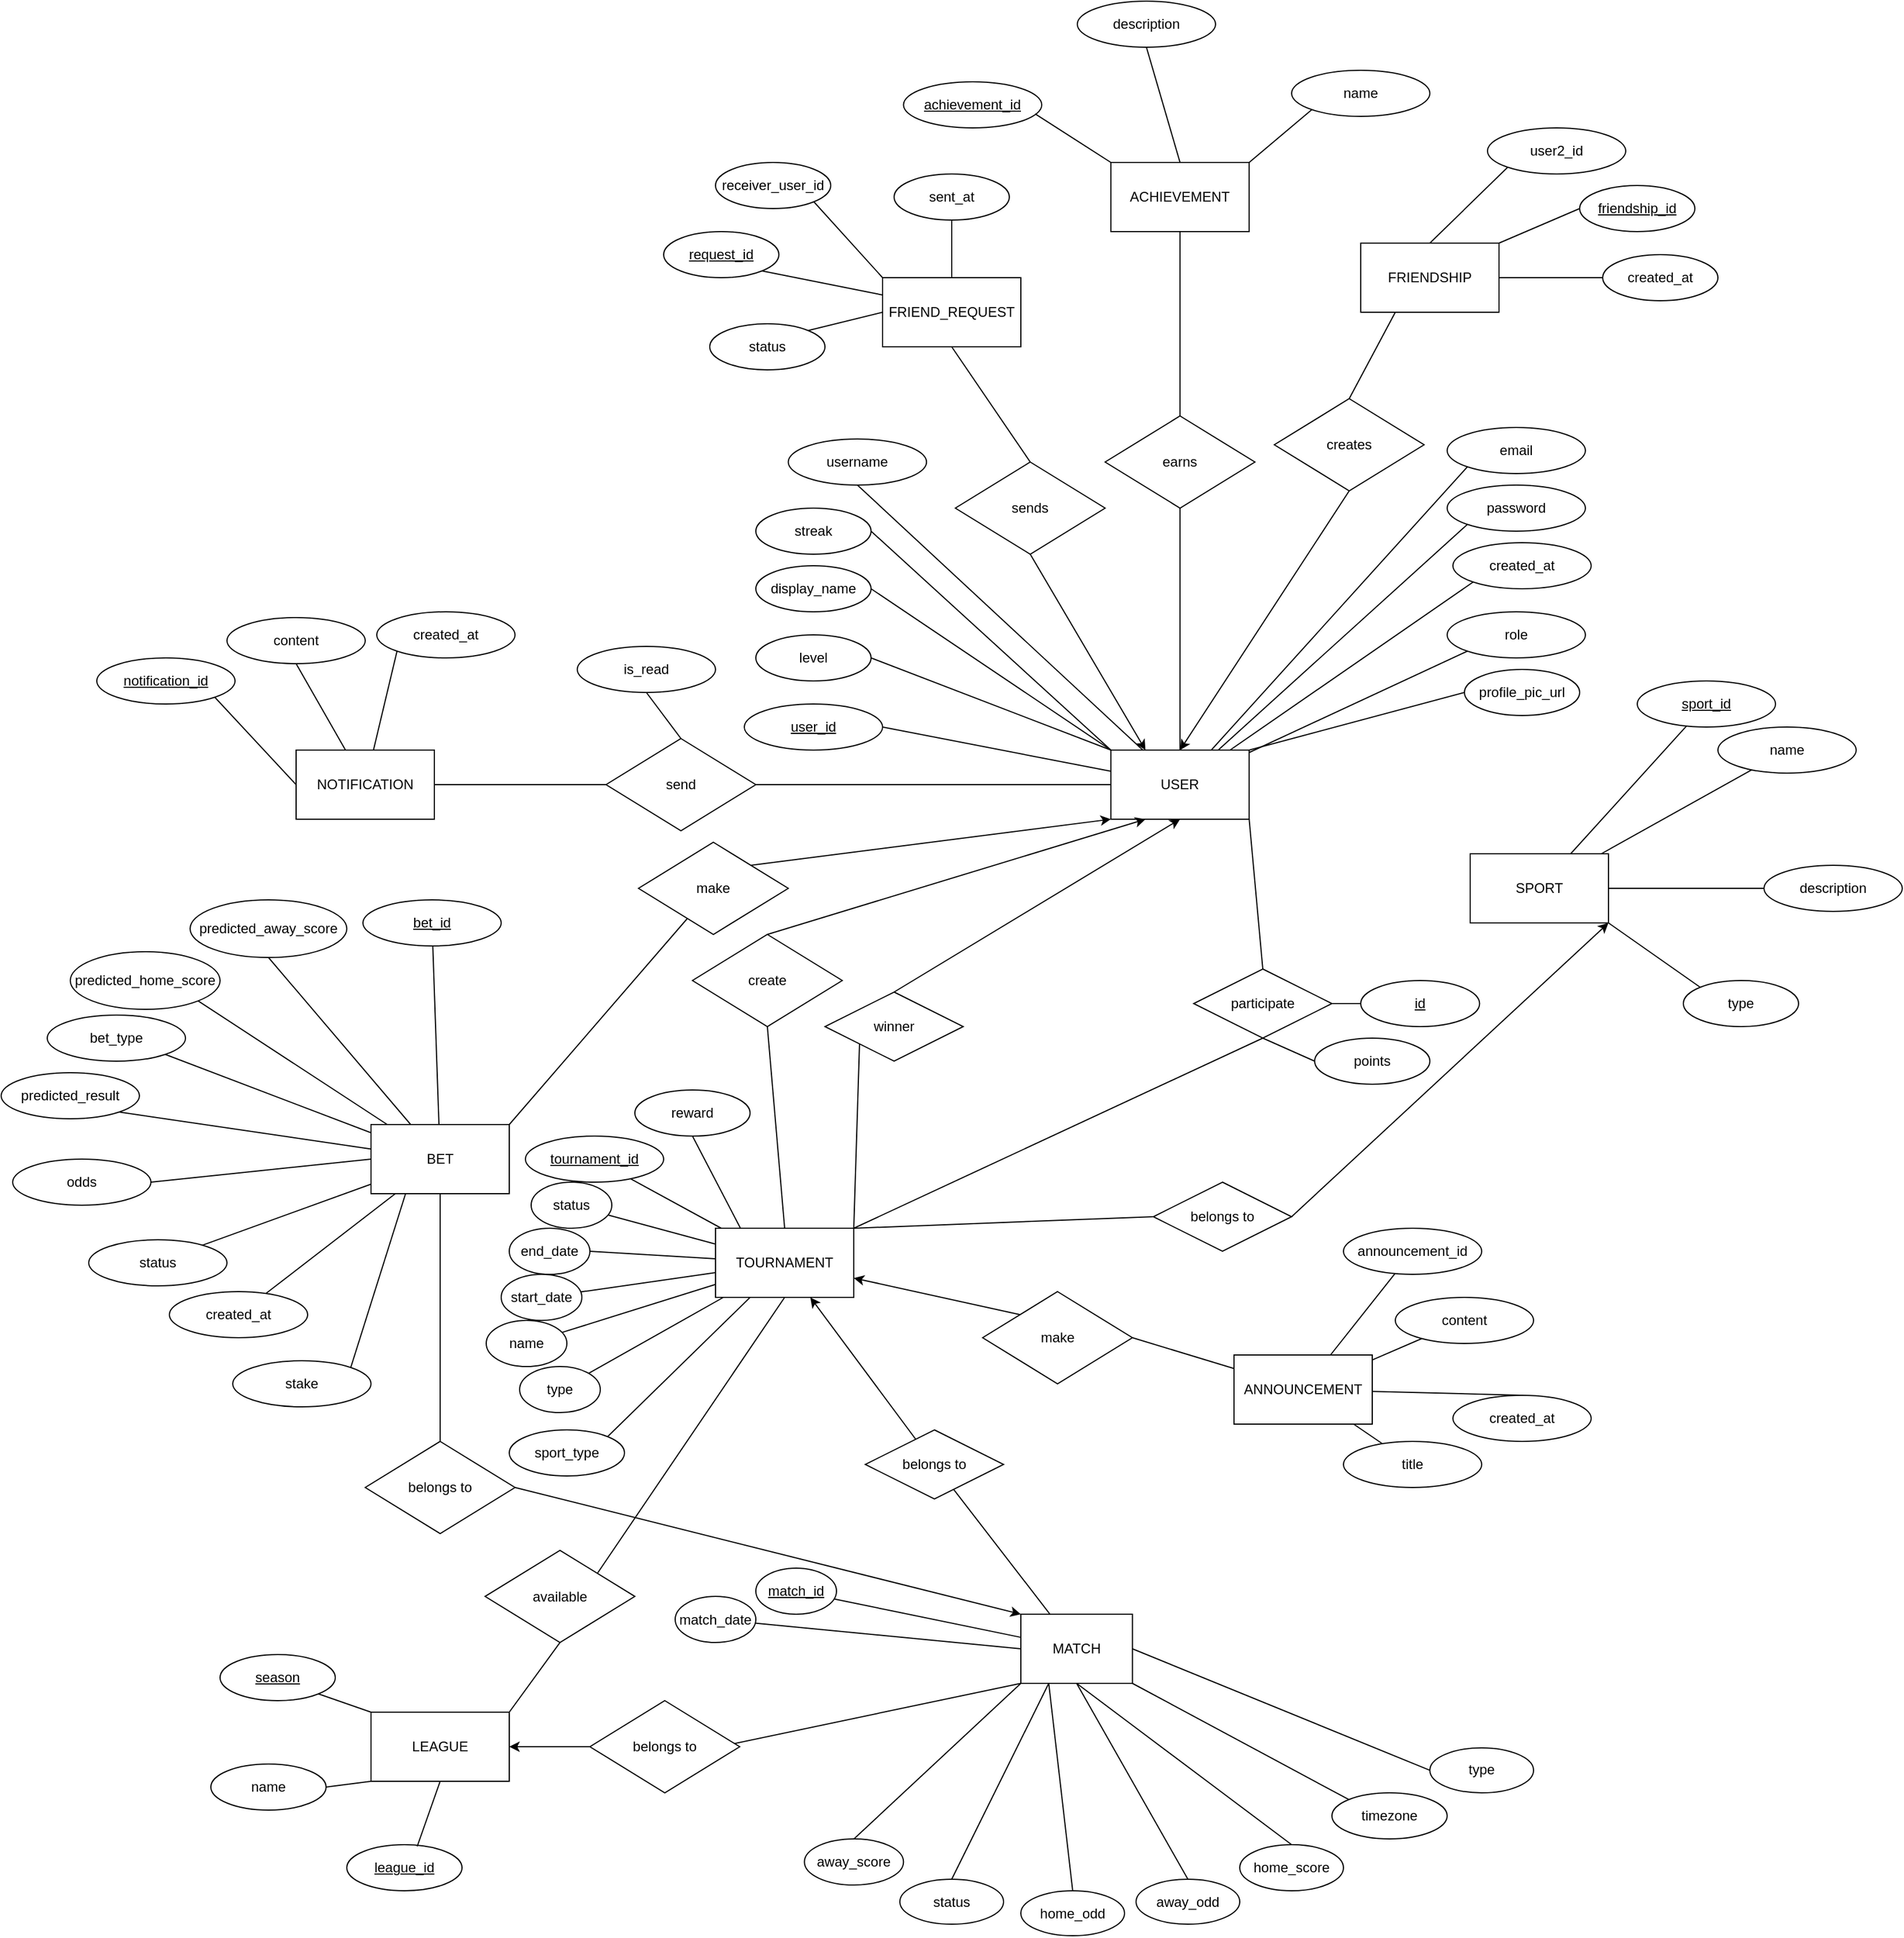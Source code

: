 <mxfile version="24.2.5" type="device">
  <diagram name="1 oldal" id="aFtuhsCkHAgx-Pe7Lw2L">
    <mxGraphModel dx="1922" dy="2454" grid="1" gridSize="10" guides="1" tooltips="1" connect="1" arrows="1" fold="1" page="1" pageScale="1" pageWidth="827" pageHeight="1169" math="0" shadow="0">
      <root>
        <mxCell id="0" />
        <mxCell id="1" parent="0" />
        <mxCell id="gQsBJj-ummSWBd1sQdd1-1" value="TOURNAMENT" style="rounded=0;whiteSpace=wrap;html=1;" parent="1" vertex="1">
          <mxGeometry x="100.0" y="135" width="120" height="60" as="geometry" />
        </mxCell>
        <mxCell id="gQsBJj-ummSWBd1sQdd1-2" value="MATCH" style="rounded=0;whiteSpace=wrap;html=1;" parent="1" vertex="1">
          <mxGeometry x="365.0" y="470" width="96.84" height="60" as="geometry" />
        </mxCell>
        <mxCell id="gQsBJj-ummSWBd1sQdd1-5" value="&lt;u&gt;tournament_id&lt;/u&gt;" style="ellipse;whiteSpace=wrap;html=1;" parent="1" vertex="1">
          <mxGeometry x="-65" y="55" width="120" height="40" as="geometry" />
        </mxCell>
        <mxCell id="gQsBJj-ummSWBd1sQdd1-7" value="&lt;u&gt;match_id&lt;/u&gt;" style="ellipse;whiteSpace=wrap;html=1;" parent="1" vertex="1">
          <mxGeometry x="135" y="430" width="70" height="40" as="geometry" />
        </mxCell>
        <mxCell id="gQsBJj-ummSWBd1sQdd1-11" value="match_date" style="ellipse;whiteSpace=wrap;html=1;" parent="1" vertex="1">
          <mxGeometry x="65" y="454.53" width="70" height="40" as="geometry" />
        </mxCell>
        <mxCell id="gQsBJj-ummSWBd1sQdd1-25" value="start_date" style="ellipse;whiteSpace=wrap;html=1;" parent="1" vertex="1">
          <mxGeometry x="-86" y="175" width="70" height="40" as="geometry" />
        </mxCell>
        <mxCell id="gQsBJj-ummSWBd1sQdd1-26" value="name" style="ellipse;whiteSpace=wrap;html=1;" parent="1" vertex="1">
          <mxGeometry x="-99" y="215" width="70" height="40" as="geometry" />
        </mxCell>
        <mxCell id="gQsBJj-ummSWBd1sQdd1-28" value="status" style="ellipse;whiteSpace=wrap;html=1;" parent="1" vertex="1">
          <mxGeometry x="-60" y="95" width="70" height="40" as="geometry" />
        </mxCell>
        <mxCell id="gQsBJj-ummSWBd1sQdd1-32" value="" style="endArrow=none;html=1;rounded=0;startFill=0;" parent="1" source="gQsBJj-ummSWBd1sQdd1-7" target="gQsBJj-ummSWBd1sQdd1-2" edge="1">
          <mxGeometry width="50" height="50" relative="1" as="geometry">
            <mxPoint x="67.999" y="418.523" as="sourcePoint" />
            <mxPoint x="113.16" y="365" as="targetPoint" />
          </mxGeometry>
        </mxCell>
        <mxCell id="gQsBJj-ummSWBd1sQdd1-36" value="" style="endArrow=none;html=1;rounded=0;startFill=0;entryX=0;entryY=0.5;entryDx=0;entryDy=0;" parent="1" source="gQsBJj-ummSWBd1sQdd1-11" target="gQsBJj-ummSWBd1sQdd1-2" edge="1">
          <mxGeometry width="50" height="50" relative="1" as="geometry">
            <mxPoint x="92.58" y="499.06" as="sourcePoint" />
            <mxPoint x="18.087" y="424.06" as="targetPoint" />
          </mxGeometry>
        </mxCell>
        <mxCell id="gQsBJj-ummSWBd1sQdd1-51" value="" style="endArrow=none;html=1;rounded=0;startFill=0;" parent="1" source="gQsBJj-ummSWBd1sQdd1-28" target="gQsBJj-ummSWBd1sQdd1-1" edge="1">
          <mxGeometry width="50" height="50" relative="1" as="geometry">
            <mxPoint x="628" y="137" as="sourcePoint" />
            <mxPoint x="663" y="170" as="targetPoint" />
          </mxGeometry>
        </mxCell>
        <mxCell id="gQsBJj-ummSWBd1sQdd1-52" value="" style="endArrow=none;html=1;rounded=0;startFill=0;" parent="1" source="gQsBJj-ummSWBd1sQdd1-25" target="gQsBJj-ummSWBd1sQdd1-1" edge="1">
          <mxGeometry width="50" height="50" relative="1" as="geometry">
            <mxPoint x="426" y="165" as="sourcePoint" />
            <mxPoint x="384" y="190" as="targetPoint" />
          </mxGeometry>
        </mxCell>
        <mxCell id="gQsBJj-ummSWBd1sQdd1-53" value="" style="endArrow=none;html=1;rounded=0;startFill=0;" parent="1" source="gQsBJj-ummSWBd1sQdd1-26" target="gQsBJj-ummSWBd1sQdd1-1" edge="1">
          <mxGeometry width="50" height="50" relative="1" as="geometry">
            <mxPoint x="355" y="140" as="sourcePoint" />
            <mxPoint x="343" y="190" as="targetPoint" />
          </mxGeometry>
        </mxCell>
        <mxCell id="gQsBJj-ummSWBd1sQdd1-54" value="" style="endArrow=none;html=1;rounded=0;startFill=0;" parent="1" source="gQsBJj-ummSWBd1sQdd1-5" target="gQsBJj-ummSWBd1sQdd1-1" edge="1">
          <mxGeometry width="50" height="50" relative="1" as="geometry">
            <mxPoint x="282" y="139" as="sourcePoint" />
            <mxPoint x="316" y="190" as="targetPoint" />
          </mxGeometry>
        </mxCell>
        <mxCell id="gQsBJj-ummSWBd1sQdd1-55" value="" style="endArrow=classic;html=1;rounded=0;startArrow=none;startFill=0;endFill=1;" parent="1" source="C8SMoctIbx94XeRD81XV-33" target="gQsBJj-ummSWBd1sQdd1-1" edge="1">
          <mxGeometry width="50" height="50" relative="1" as="geometry">
            <mxPoint x="445" y="290" as="sourcePoint" />
            <mxPoint x="495" y="240" as="targetPoint" />
          </mxGeometry>
        </mxCell>
        <mxCell id="gQsBJj-ummSWBd1sQdd1-61" value="type" style="ellipse;whiteSpace=wrap;html=1;" parent="1" vertex="1">
          <mxGeometry x="-70" y="255" width="70" height="40" as="geometry" />
        </mxCell>
        <mxCell id="gQsBJj-ummSWBd1sQdd1-62" value="" style="endArrow=none;html=1;rounded=0;startFill=0;" parent="1" source="gQsBJj-ummSWBd1sQdd1-61" target="gQsBJj-ummSWBd1sQdd1-1" edge="1">
          <mxGeometry width="50" height="50" relative="1" as="geometry">
            <mxPoint x="284" y="138" as="sourcePoint" />
            <mxPoint x="315" y="180" as="targetPoint" />
          </mxGeometry>
        </mxCell>
        <mxCell id="gQsBJj-ummSWBd1sQdd1-64" value="ANNOUNCEMENT" style="rounded=0;whiteSpace=wrap;html=1;" parent="1" vertex="1">
          <mxGeometry x="550" y="245" width="120" height="60" as="geometry" />
        </mxCell>
        <mxCell id="gQsBJj-ummSWBd1sQdd1-144" style="edgeStyle=orthogonalEdgeStyle;rounded=0;orthogonalLoop=1;jettySize=auto;html=1;exitX=0.5;exitY=1;exitDx=0;exitDy=0;endArrow=none;startFill=0;" parent="1" source="gQsBJj-ummSWBd1sQdd1-65" target="gQsBJj-ummSWBd1sQdd1-142" edge="1">
          <mxGeometry relative="1" as="geometry" />
        </mxCell>
        <mxCell id="gQsBJj-ummSWBd1sQdd1-147" style="rounded=0;orthogonalLoop=1;jettySize=auto;html=1;exitX=1;exitY=0;exitDx=0;exitDy=0;endArrow=none;startFill=0;" parent="1" source="gQsBJj-ummSWBd1sQdd1-65" target="gQsBJj-ummSWBd1sQdd1-143" edge="1">
          <mxGeometry relative="1" as="geometry" />
        </mxCell>
        <mxCell id="gQsBJj-ummSWBd1sQdd1-65" value="BET" style="rounded=0;whiteSpace=wrap;html=1;" parent="1" vertex="1">
          <mxGeometry x="-199" y="45" width="120" height="60" as="geometry" />
        </mxCell>
        <mxCell id="gQsBJj-ummSWBd1sQdd1-66" value="USER" style="rounded=0;whiteSpace=wrap;html=1;" parent="1" vertex="1">
          <mxGeometry x="443.16" y="-280" width="120" height="60" as="geometry" />
        </mxCell>
        <mxCell id="gQsBJj-ummSWBd1sQdd1-104" style="rounded=0;orthogonalLoop=1;jettySize=auto;html=1;exitX=1;exitY=0.5;exitDx=0;exitDy=0;endArrow=none;startFill=0;" parent="1" source="gQsBJj-ummSWBd1sQdd1-67" target="gQsBJj-ummSWBd1sQdd1-66" edge="1">
          <mxGeometry relative="1" as="geometry" />
        </mxCell>
        <mxCell id="gQsBJj-ummSWBd1sQdd1-67" value="&lt;u&gt;user_id&lt;/u&gt;" style="ellipse;whiteSpace=wrap;html=1;" parent="1" vertex="1">
          <mxGeometry x="125" y="-320" width="120" height="40" as="geometry" />
        </mxCell>
        <mxCell id="gQsBJj-ummSWBd1sQdd1-105" style="rounded=0;orthogonalLoop=1;jettySize=auto;html=1;exitX=0.5;exitY=1;exitDx=0;exitDy=0;endArrow=none;startFill=0;" parent="1" source="gQsBJj-ummSWBd1sQdd1-68" target="gQsBJj-ummSWBd1sQdd1-66" edge="1">
          <mxGeometry relative="1" as="geometry" />
        </mxCell>
        <mxCell id="gQsBJj-ummSWBd1sQdd1-68" value="username" style="ellipse;whiteSpace=wrap;html=1;" parent="1" vertex="1">
          <mxGeometry x="163.16" y="-550" width="120" height="40" as="geometry" />
        </mxCell>
        <mxCell id="gQsBJj-ummSWBd1sQdd1-108" style="rounded=0;orthogonalLoop=1;jettySize=auto;html=1;exitX=0;exitY=1;exitDx=0;exitDy=0;endArrow=none;startFill=0;" parent="1" source="gQsBJj-ummSWBd1sQdd1-72" target="gQsBJj-ummSWBd1sQdd1-66" edge="1">
          <mxGeometry relative="1" as="geometry" />
        </mxCell>
        <mxCell id="gQsBJj-ummSWBd1sQdd1-72" value="email" style="ellipse;whiteSpace=wrap;html=1;" parent="1" vertex="1">
          <mxGeometry x="735" y="-560" width="120" height="40" as="geometry" />
        </mxCell>
        <mxCell id="gQsBJj-ummSWBd1sQdd1-112" style="rounded=0;orthogonalLoop=1;jettySize=auto;html=1;exitX=0;exitY=1;exitDx=0;exitDy=0;endArrow=none;startFill=0;" parent="1" source="gQsBJj-ummSWBd1sQdd1-75" target="gQsBJj-ummSWBd1sQdd1-66" edge="1">
          <mxGeometry relative="1" as="geometry" />
        </mxCell>
        <mxCell id="gQsBJj-ummSWBd1sQdd1-75" value="role" style="ellipse;whiteSpace=wrap;html=1;" parent="1" vertex="1">
          <mxGeometry x="735" y="-400" width="120" height="40" as="geometry" />
        </mxCell>
        <mxCell id="gQsBJj-ummSWBd1sQdd1-111" style="rounded=0;orthogonalLoop=1;jettySize=auto;html=1;exitX=0;exitY=1;exitDx=0;exitDy=0;endArrow=none;startFill=0;" parent="1" source="gQsBJj-ummSWBd1sQdd1-76" target="gQsBJj-ummSWBd1sQdd1-66" edge="1">
          <mxGeometry relative="1" as="geometry" />
        </mxCell>
        <mxCell id="gQsBJj-ummSWBd1sQdd1-76" value="created_at" style="ellipse;whiteSpace=wrap;html=1;" parent="1" vertex="1">
          <mxGeometry x="740" y="-460" width="120" height="40" as="geometry" />
        </mxCell>
        <mxCell id="gQsBJj-ummSWBd1sQdd1-109" style="rounded=0;orthogonalLoop=1;jettySize=auto;html=1;exitX=0;exitY=1;exitDx=0;exitDy=0;endArrow=none;startFill=0;" parent="1" source="gQsBJj-ummSWBd1sQdd1-77" target="gQsBJj-ummSWBd1sQdd1-66" edge="1">
          <mxGeometry relative="1" as="geometry" />
        </mxCell>
        <mxCell id="gQsBJj-ummSWBd1sQdd1-77" value="password" style="ellipse;whiteSpace=wrap;html=1;" parent="1" vertex="1">
          <mxGeometry x="735" y="-510" width="120" height="40" as="geometry" />
        </mxCell>
        <mxCell id="gQsBJj-ummSWBd1sQdd1-121" style="rounded=0;orthogonalLoop=1;jettySize=auto;html=1;endArrow=none;startFill=0;" parent="1" source="gQsBJj-ummSWBd1sQdd1-78" target="gQsBJj-ummSWBd1sQdd1-65" edge="1">
          <mxGeometry relative="1" as="geometry" />
        </mxCell>
        <mxCell id="gQsBJj-ummSWBd1sQdd1-78" value="&lt;u&gt;bet_id&lt;/u&gt;" style="ellipse;whiteSpace=wrap;html=1;" parent="1" vertex="1">
          <mxGeometry x="-206" y="-150" width="120" height="40" as="geometry" />
        </mxCell>
        <mxCell id="gQsBJj-ummSWBd1sQdd1-125" style="rounded=0;orthogonalLoop=1;jettySize=auto;html=1;exitX=1;exitY=1;exitDx=0;exitDy=0;endArrow=none;startFill=0;" parent="1" source="gQsBJj-ummSWBd1sQdd1-81" target="gQsBJj-ummSWBd1sQdd1-65" edge="1">
          <mxGeometry relative="1" as="geometry" />
        </mxCell>
        <mxCell id="gQsBJj-ummSWBd1sQdd1-81" value="predicted_result" style="ellipse;whiteSpace=wrap;html=1;" parent="1" vertex="1">
          <mxGeometry x="-520" width="120" height="40" as="geometry" />
        </mxCell>
        <mxCell id="gQsBJj-ummSWBd1sQdd1-122" style="rounded=0;orthogonalLoop=1;jettySize=auto;html=1;exitX=1;exitY=1;exitDx=0;exitDy=0;endArrow=none;startFill=0;" parent="1" source="gQsBJj-ummSWBd1sQdd1-82" target="gQsBJj-ummSWBd1sQdd1-65" edge="1">
          <mxGeometry relative="1" as="geometry" />
        </mxCell>
        <mxCell id="gQsBJj-ummSWBd1sQdd1-82" value="bet_type" style="ellipse;whiteSpace=wrap;html=1;" parent="1" vertex="1">
          <mxGeometry x="-480" y="-50" width="120" height="40" as="geometry" />
        </mxCell>
        <mxCell id="gQsBJj-ummSWBd1sQdd1-123" style="rounded=0;orthogonalLoop=1;jettySize=auto;html=1;exitX=1;exitY=1;exitDx=0;exitDy=0;endArrow=none;startFill=0;" parent="1" source="gQsBJj-ummSWBd1sQdd1-83" target="gQsBJj-ummSWBd1sQdd1-65" edge="1">
          <mxGeometry relative="1" as="geometry" />
        </mxCell>
        <mxCell id="gQsBJj-ummSWBd1sQdd1-83" value="predicted_home_score" style="ellipse;whiteSpace=wrap;html=1;" parent="1" vertex="1">
          <mxGeometry x="-460" y="-105" width="130" height="50" as="geometry" />
        </mxCell>
        <mxCell id="gQsBJj-ummSWBd1sQdd1-124" style="rounded=0;orthogonalLoop=1;jettySize=auto;html=1;exitX=0.5;exitY=1;exitDx=0;exitDy=0;endArrow=none;startFill=0;" parent="1" source="gQsBJj-ummSWBd1sQdd1-84" target="gQsBJj-ummSWBd1sQdd1-65" edge="1">
          <mxGeometry relative="1" as="geometry" />
        </mxCell>
        <mxCell id="gQsBJj-ummSWBd1sQdd1-84" value="predicted_away_score" style="ellipse;whiteSpace=wrap;html=1;" parent="1" vertex="1">
          <mxGeometry x="-356" y="-150" width="136" height="50" as="geometry" />
        </mxCell>
        <mxCell id="gQsBJj-ummSWBd1sQdd1-126" style="rounded=0;orthogonalLoop=1;jettySize=auto;html=1;exitX=0;exitY=1;exitDx=0;exitDy=0;endArrow=none;startFill=0;" parent="1" source="gQsBJj-ummSWBd1sQdd1-85" target="gQsBJj-ummSWBd1sQdd1-65" edge="1">
          <mxGeometry relative="1" as="geometry" />
        </mxCell>
        <mxCell id="gQsBJj-ummSWBd1sQdd1-85" value="status" style="ellipse;whiteSpace=wrap;html=1;" parent="1" vertex="1">
          <mxGeometry x="-444" y="145" width="120" height="40" as="geometry" />
        </mxCell>
        <mxCell id="gQsBJj-ummSWBd1sQdd1-128" style="rounded=0;orthogonalLoop=1;jettySize=auto;html=1;endArrow=none;startFill=0;" parent="1" source="gQsBJj-ummSWBd1sQdd1-87" target="gQsBJj-ummSWBd1sQdd1-65" edge="1">
          <mxGeometry relative="1" as="geometry" />
        </mxCell>
        <mxCell id="gQsBJj-ummSWBd1sQdd1-87" value="created_at" style="ellipse;whiteSpace=wrap;html=1;" parent="1" vertex="1">
          <mxGeometry x="-374" y="190" width="120" height="40" as="geometry" />
        </mxCell>
        <mxCell id="gQsBJj-ummSWBd1sQdd1-114" style="rounded=0;orthogonalLoop=1;jettySize=auto;html=1;endArrow=none;startFill=0;" parent="1" source="gQsBJj-ummSWBd1sQdd1-88" target="gQsBJj-ummSWBd1sQdd1-64" edge="1">
          <mxGeometry relative="1" as="geometry" />
        </mxCell>
        <mxCell id="gQsBJj-ummSWBd1sQdd1-88" value="announcement_id" style="ellipse;whiteSpace=wrap;html=1;" parent="1" vertex="1">
          <mxGeometry x="645" y="135" width="120" height="40" as="geometry" />
        </mxCell>
        <mxCell id="gQsBJj-ummSWBd1sQdd1-117" style="rounded=0;orthogonalLoop=1;jettySize=auto;html=1;endArrow=none;startFill=0;" parent="1" source="gQsBJj-ummSWBd1sQdd1-89" target="gQsBJj-ummSWBd1sQdd1-64" edge="1">
          <mxGeometry relative="1" as="geometry" />
        </mxCell>
        <mxCell id="gQsBJj-ummSWBd1sQdd1-89" value="title" style="ellipse;whiteSpace=wrap;html=1;" parent="1" vertex="1">
          <mxGeometry x="645" y="320" width="120" height="40" as="geometry" />
        </mxCell>
        <mxCell id="gQsBJj-ummSWBd1sQdd1-116" style="rounded=0;orthogonalLoop=1;jettySize=auto;html=1;endArrow=none;startFill=0;" parent="1" source="gQsBJj-ummSWBd1sQdd1-90" target="gQsBJj-ummSWBd1sQdd1-64" edge="1">
          <mxGeometry relative="1" as="geometry" />
        </mxCell>
        <mxCell id="gQsBJj-ummSWBd1sQdd1-90" value="content" style="ellipse;whiteSpace=wrap;html=1;" parent="1" vertex="1">
          <mxGeometry x="690" y="195" width="120" height="40" as="geometry" />
        </mxCell>
        <mxCell id="gQsBJj-ummSWBd1sQdd1-115" style="rounded=0;orthogonalLoop=1;jettySize=auto;html=1;exitX=0.5;exitY=0;exitDx=0;exitDy=0;endArrow=none;startFill=0;" parent="1" source="gQsBJj-ummSWBd1sQdd1-91" target="gQsBJj-ummSWBd1sQdd1-64" edge="1">
          <mxGeometry relative="1" as="geometry" />
        </mxCell>
        <mxCell id="gQsBJj-ummSWBd1sQdd1-91" value="created_at" style="ellipse;whiteSpace=wrap;html=1;" parent="1" vertex="1">
          <mxGeometry x="740" y="280" width="120" height="40" as="geometry" />
        </mxCell>
        <mxCell id="gQsBJj-ummSWBd1sQdd1-93" value="SPORT" style="rounded=0;whiteSpace=wrap;html=1;" parent="1" vertex="1">
          <mxGeometry x="755" y="-190" width="120" height="60" as="geometry" />
        </mxCell>
        <mxCell id="gQsBJj-ummSWBd1sQdd1-118" style="rounded=0;orthogonalLoop=1;jettySize=auto;html=1;endArrow=none;startFill=0;" parent="1" source="gQsBJj-ummSWBd1sQdd1-94" target="gQsBJj-ummSWBd1sQdd1-93" edge="1">
          <mxGeometry relative="1" as="geometry" />
        </mxCell>
        <mxCell id="gQsBJj-ummSWBd1sQdd1-94" value="&lt;u&gt;sport_id&lt;/u&gt;" style="ellipse;whiteSpace=wrap;html=1;" parent="1" vertex="1">
          <mxGeometry x="900" y="-340" width="120" height="40" as="geometry" />
        </mxCell>
        <mxCell id="gQsBJj-ummSWBd1sQdd1-119" style="rounded=0;orthogonalLoop=1;jettySize=auto;html=1;endArrow=none;startFill=0;" parent="1" source="gQsBJj-ummSWBd1sQdd1-95" target="gQsBJj-ummSWBd1sQdd1-93" edge="1">
          <mxGeometry relative="1" as="geometry">
            <mxPoint x="1005" y="-100" as="sourcePoint" />
          </mxGeometry>
        </mxCell>
        <mxCell id="gQsBJj-ummSWBd1sQdd1-95" value="name" style="ellipse;whiteSpace=wrap;html=1;" parent="1" vertex="1">
          <mxGeometry x="970" y="-300" width="120" height="40" as="geometry" />
        </mxCell>
        <mxCell id="gQsBJj-ummSWBd1sQdd1-120" style="rounded=0;orthogonalLoop=1;jettySize=auto;html=1;endArrow=none;startFill=0;" parent="1" source="gQsBJj-ummSWBd1sQdd1-97" target="gQsBJj-ummSWBd1sQdd1-93" edge="1">
          <mxGeometry relative="1" as="geometry" />
        </mxCell>
        <mxCell id="gQsBJj-ummSWBd1sQdd1-97" value="description" style="ellipse;whiteSpace=wrap;html=1;" parent="1" vertex="1">
          <mxGeometry x="1010" y="-180" width="120" height="40" as="geometry" />
        </mxCell>
        <mxCell id="gQsBJj-ummSWBd1sQdd1-98" value="home_score" style="ellipse;whiteSpace=wrap;html=1;" parent="1" vertex="1">
          <mxGeometry x="555" y="670" width="90" height="40" as="geometry" />
        </mxCell>
        <mxCell id="gQsBJj-ummSWBd1sQdd1-102" style="rounded=0;orthogonalLoop=1;jettySize=auto;html=1;exitX=0.5;exitY=0;exitDx=0;exitDy=0;endArrow=none;startFill=0;entryX=0;entryY=1;entryDx=0;entryDy=0;" parent="1" source="gQsBJj-ummSWBd1sQdd1-99" target="gQsBJj-ummSWBd1sQdd1-2" edge="1">
          <mxGeometry relative="1" as="geometry">
            <mxPoint x="82.146" y="424.06" as="targetPoint" />
          </mxGeometry>
        </mxCell>
        <mxCell id="gQsBJj-ummSWBd1sQdd1-99" value="away_score" style="ellipse;whiteSpace=wrap;html=1;" parent="1" vertex="1">
          <mxGeometry x="177.16" y="665" width="86" height="40" as="geometry" />
        </mxCell>
        <mxCell id="gQsBJj-ummSWBd1sQdd1-101" style="rounded=0;orthogonalLoop=1;jettySize=auto;html=1;exitX=0.5;exitY=0;exitDx=0;exitDy=0;endArrow=none;startFill=0;entryX=0.25;entryY=1;entryDx=0;entryDy=0;" parent="1" source="gQsBJj-ummSWBd1sQdd1-6" target="gQsBJj-ummSWBd1sQdd1-2" edge="1">
          <mxGeometry relative="1" as="geometry">
            <mxPoint x="63.818" y="424.06" as="targetPoint" />
          </mxGeometry>
        </mxCell>
        <mxCell id="gQsBJj-ummSWBd1sQdd1-129" value="NOTIFICATION" style="rounded=0;whiteSpace=wrap;html=1;" parent="1" vertex="1">
          <mxGeometry x="-264" y="-280" width="120" height="60" as="geometry" />
        </mxCell>
        <mxCell id="gQsBJj-ummSWBd1sQdd1-135" style="rounded=0;orthogonalLoop=1;jettySize=auto;html=1;exitX=1;exitY=1;exitDx=0;exitDy=0;entryX=0;entryY=0.5;entryDx=0;entryDy=0;endArrow=none;startFill=0;" parent="1" source="gQsBJj-ummSWBd1sQdd1-130" target="gQsBJj-ummSWBd1sQdd1-129" edge="1">
          <mxGeometry relative="1" as="geometry" />
        </mxCell>
        <mxCell id="gQsBJj-ummSWBd1sQdd1-130" value="&lt;u&gt;notification_id&lt;/u&gt;" style="ellipse;whiteSpace=wrap;html=1;" parent="1" vertex="1">
          <mxGeometry x="-437" y="-360" width="120" height="40" as="geometry" />
        </mxCell>
        <mxCell id="gQsBJj-ummSWBd1sQdd1-139" style="rounded=0;orthogonalLoop=1;jettySize=auto;html=1;exitX=0.5;exitY=1;exitDx=0;exitDy=0;endArrow=none;startFill=0;" parent="1" source="gQsBJj-ummSWBd1sQdd1-131" target="gQsBJj-ummSWBd1sQdd1-129" edge="1">
          <mxGeometry relative="1" as="geometry" />
        </mxCell>
        <mxCell id="gQsBJj-ummSWBd1sQdd1-131" value="content" style="ellipse;whiteSpace=wrap;html=1;" parent="1" vertex="1">
          <mxGeometry x="-324" y="-395" width="120" height="40" as="geometry" />
        </mxCell>
        <mxCell id="gQsBJj-ummSWBd1sQdd1-137" style="rounded=0;orthogonalLoop=1;jettySize=auto;html=1;exitX=0.5;exitY=1;exitDx=0;exitDy=0;endArrow=none;startFill=0;entryX=0.5;entryY=0;entryDx=0;entryDy=0;" parent="1" source="gQsBJj-ummSWBd1sQdd1-132" target="gQsBJj-ummSWBd1sQdd1-149" edge="1">
          <mxGeometry relative="1" as="geometry">
            <mxPoint x="91.143" y="-385" as="targetPoint" />
          </mxGeometry>
        </mxCell>
        <mxCell id="gQsBJj-ummSWBd1sQdd1-132" value="is_read" style="ellipse;whiteSpace=wrap;html=1;" parent="1" vertex="1">
          <mxGeometry x="-20.0" y="-370" width="120" height="40" as="geometry" />
        </mxCell>
        <mxCell id="gQsBJj-ummSWBd1sQdd1-138" style="rounded=0;orthogonalLoop=1;jettySize=auto;html=1;exitX=0;exitY=1;exitDx=0;exitDy=0;endArrow=none;startFill=0;" parent="1" source="gQsBJj-ummSWBd1sQdd1-133" target="gQsBJj-ummSWBd1sQdd1-129" edge="1">
          <mxGeometry relative="1" as="geometry" />
        </mxCell>
        <mxCell id="gQsBJj-ummSWBd1sQdd1-133" value="created_at" style="ellipse;whiteSpace=wrap;html=1;" parent="1" vertex="1">
          <mxGeometry x="-194" y="-400" width="120" height="40" as="geometry" />
        </mxCell>
        <mxCell id="gQsBJj-ummSWBd1sQdd1-142" value="belongs to" style="rhombus;whiteSpace=wrap;html=1;" parent="1" vertex="1">
          <mxGeometry x="-204" y="320" width="130" height="80" as="geometry" />
        </mxCell>
        <mxCell id="gQsBJj-ummSWBd1sQdd1-148" style="rounded=0;orthogonalLoop=1;jettySize=auto;html=1;exitX=1;exitY=0;exitDx=0;exitDy=0;entryX=0;entryY=1;entryDx=0;entryDy=0;" parent="1" source="gQsBJj-ummSWBd1sQdd1-143" target="gQsBJj-ummSWBd1sQdd1-66" edge="1">
          <mxGeometry relative="1" as="geometry" />
        </mxCell>
        <mxCell id="gQsBJj-ummSWBd1sQdd1-143" value="make" style="rhombus;whiteSpace=wrap;html=1;" parent="1" vertex="1">
          <mxGeometry x="33.16" y="-200" width="130" height="80" as="geometry" />
        </mxCell>
        <mxCell id="gQsBJj-ummSWBd1sQdd1-150" style="edgeStyle=orthogonalEdgeStyle;rounded=0;orthogonalLoop=1;jettySize=auto;html=1;exitX=1;exitY=0.5;exitDx=0;exitDy=0;entryX=0;entryY=0.5;entryDx=0;entryDy=0;endArrow=none;startFill=0;" parent="1" source="gQsBJj-ummSWBd1sQdd1-149" target="gQsBJj-ummSWBd1sQdd1-66" edge="1">
          <mxGeometry relative="1" as="geometry" />
        </mxCell>
        <mxCell id="gQsBJj-ummSWBd1sQdd1-151" style="edgeStyle=orthogonalEdgeStyle;rounded=0;orthogonalLoop=1;jettySize=auto;html=1;exitX=0;exitY=0.5;exitDx=0;exitDy=0;endArrow=none;startFill=0;" parent="1" source="gQsBJj-ummSWBd1sQdd1-149" target="gQsBJj-ummSWBd1sQdd1-129" edge="1">
          <mxGeometry relative="1" as="geometry">
            <mxPoint x="-50" y="-250.692" as="targetPoint" />
          </mxGeometry>
        </mxCell>
        <mxCell id="gQsBJj-ummSWBd1sQdd1-149" value="send" style="rhombus;whiteSpace=wrap;html=1;" parent="1" vertex="1">
          <mxGeometry x="5" y="-290" width="130" height="80" as="geometry" />
        </mxCell>
        <mxCell id="gQsBJj-ummSWBd1sQdd1-153" style="rounded=0;orthogonalLoop=1;jettySize=auto;html=1;exitX=0.5;exitY=0;exitDx=0;exitDy=0;entryX=0.25;entryY=1;entryDx=0;entryDy=0;endArrow=classic;startFill=0;endFill=1;" parent="1" source="gQsBJj-ummSWBd1sQdd1-152" target="gQsBJj-ummSWBd1sQdd1-66" edge="1">
          <mxGeometry relative="1" as="geometry" />
        </mxCell>
        <mxCell id="gQsBJj-ummSWBd1sQdd1-154" style="rounded=0;orthogonalLoop=1;jettySize=auto;html=1;exitX=0.5;exitY=1;exitDx=0;exitDy=0;entryX=0.5;entryY=0;entryDx=0;entryDy=0;endArrow=none;startFill=0;endFill=1;" parent="1" source="gQsBJj-ummSWBd1sQdd1-152" target="gQsBJj-ummSWBd1sQdd1-1" edge="1">
          <mxGeometry relative="1" as="geometry" />
        </mxCell>
        <mxCell id="gQsBJj-ummSWBd1sQdd1-152" value="create" style="rhombus;whiteSpace=wrap;html=1;" parent="1" vertex="1">
          <mxGeometry x="80" y="-120" width="130" height="80" as="geometry" />
        </mxCell>
        <mxCell id="gQsBJj-ummSWBd1sQdd1-160" style="rounded=0;orthogonalLoop=1;jettySize=auto;html=1;exitX=0;exitY=0;exitDx=0;exitDy=0;" parent="1" source="gQsBJj-ummSWBd1sQdd1-159" target="gQsBJj-ummSWBd1sQdd1-1" edge="1">
          <mxGeometry relative="1" as="geometry" />
        </mxCell>
        <mxCell id="gQsBJj-ummSWBd1sQdd1-161" style="rounded=0;orthogonalLoop=1;jettySize=auto;html=1;exitX=1;exitY=0.5;exitDx=0;exitDy=0;endArrow=none;startFill=0;" parent="1" source="gQsBJj-ummSWBd1sQdd1-159" target="gQsBJj-ummSWBd1sQdd1-64" edge="1">
          <mxGeometry relative="1" as="geometry" />
        </mxCell>
        <mxCell id="gQsBJj-ummSWBd1sQdd1-159" value="make" style="rhombus;whiteSpace=wrap;html=1;" parent="1" vertex="1">
          <mxGeometry x="331.84" y="190" width="130" height="80" as="geometry" />
        </mxCell>
        <mxCell id="gQsBJj-ummSWBd1sQdd1-170" style="rounded=0;orthogonalLoop=1;jettySize=auto;html=1;exitX=1;exitY=0.5;exitDx=0;exitDy=0;endArrow=none;startFill=0;" parent="1" source="gQsBJj-ummSWBd1sQdd1-169" target="gQsBJj-ummSWBd1sQdd1-1" edge="1">
          <mxGeometry relative="1" as="geometry" />
        </mxCell>
        <mxCell id="gQsBJj-ummSWBd1sQdd1-169" value="end_date" style="ellipse;whiteSpace=wrap;html=1;" parent="1" vertex="1">
          <mxGeometry x="-79" y="135" width="70" height="40" as="geometry" />
        </mxCell>
        <mxCell id="tov3LyxHD8NGm48MbNwW-2" value="participate" style="shape=rhombus;perimeter=rhombusPerimeter;whiteSpace=wrap;html=1;align=center;" parent="1" vertex="1">
          <mxGeometry x="515" y="-90" width="120" height="60" as="geometry" />
        </mxCell>
        <mxCell id="tov3LyxHD8NGm48MbNwW-4" value="" style="endArrow=none;html=1;rounded=0;entryX=0.5;entryY=1;entryDx=0;entryDy=0;exitX=1;exitY=0;exitDx=0;exitDy=0;" parent="1" source="gQsBJj-ummSWBd1sQdd1-1" target="tov3LyxHD8NGm48MbNwW-2" edge="1">
          <mxGeometry relative="1" as="geometry">
            <mxPoint x="495" y="280" as="sourcePoint" />
            <mxPoint x="685" y="340" as="targetPoint" />
          </mxGeometry>
        </mxCell>
        <mxCell id="tov3LyxHD8NGm48MbNwW-11" value="" style="endArrow=none;html=1;rounded=0;endFill=1;entryX=1;entryY=0;entryDx=0;entryDy=0;exitX=0;exitY=0.5;exitDx=0;exitDy=0;startFill=0;" parent="1" source="tov3LyxHD8NGm48MbNwW-12" target="gQsBJj-ummSWBd1sQdd1-1" edge="1">
          <mxGeometry relative="1" as="geometry">
            <mxPoint x="450" as="sourcePoint" />
            <mxPoint x="380" y="20" as="targetPoint" />
          </mxGeometry>
        </mxCell>
        <mxCell id="tov3LyxHD8NGm48MbNwW-12" value="belongs to" style="shape=rhombus;perimeter=rhombusPerimeter;whiteSpace=wrap;html=1;align=center;" parent="1" vertex="1">
          <mxGeometry x="480" y="95" width="120" height="60" as="geometry" />
        </mxCell>
        <mxCell id="tov3LyxHD8NGm48MbNwW-13" value="" style="endArrow=classic;html=1;rounded=0;exitX=1;exitY=0.5;exitDx=0;exitDy=0;endFill=1;entryX=1;entryY=1;entryDx=0;entryDy=0;" parent="1" source="tov3LyxHD8NGm48MbNwW-12" target="gQsBJj-ummSWBd1sQdd1-93" edge="1">
          <mxGeometry relative="1" as="geometry">
            <mxPoint x="220" y="20" as="sourcePoint" />
            <mxPoint x="755" y="-10" as="targetPoint" />
          </mxGeometry>
        </mxCell>
        <mxCell id="tov3LyxHD8NGm48MbNwW-21" value="type" style="ellipse;whiteSpace=wrap;html=1;align=center;" parent="1" vertex="1">
          <mxGeometry x="940" y="-80" width="100" height="40" as="geometry" />
        </mxCell>
        <mxCell id="tov3LyxHD8NGm48MbNwW-22" value="" style="endArrow=none;html=1;rounded=0;exitX=1;exitY=1;exitDx=0;exitDy=0;entryX=0;entryY=0;entryDx=0;entryDy=0;" parent="1" source="gQsBJj-ummSWBd1sQdd1-93" target="tov3LyxHD8NGm48MbNwW-21" edge="1">
          <mxGeometry relative="1" as="geometry">
            <mxPoint x="220" y="20" as="sourcePoint" />
            <mxPoint x="380" y="20" as="targetPoint" />
          </mxGeometry>
        </mxCell>
        <mxCell id="tov3LyxHD8NGm48MbNwW-27" value="" style="endArrow=classic;html=1;rounded=0;endFill=1;entryX=0;entryY=0;entryDx=0;entryDy=0;exitX=1;exitY=0.5;exitDx=0;exitDy=0;" parent="1" source="gQsBJj-ummSWBd1sQdd1-142" target="gQsBJj-ummSWBd1sQdd1-2" edge="1">
          <mxGeometry relative="1" as="geometry">
            <mxPoint x="220" y="20" as="sourcePoint" />
            <mxPoint x="380" y="20" as="targetPoint" />
          </mxGeometry>
        </mxCell>
        <mxCell id="gQsBJj-ummSWBd1sQdd1-6" value="status" style="ellipse;whiteSpace=wrap;html=1;" parent="1" vertex="1">
          <mxGeometry x="260" y="700" width="90" height="39.06" as="geometry" />
        </mxCell>
        <mxCell id="tov3LyxHD8NGm48MbNwW-36" value="profile_pic_url" style="ellipse;whiteSpace=wrap;html=1;align=center;" parent="1" vertex="1">
          <mxGeometry x="750" y="-350" width="100" height="40" as="geometry" />
        </mxCell>
        <mxCell id="tov3LyxHD8NGm48MbNwW-38" value="" style="endArrow=none;html=1;rounded=0;exitX=0;exitY=0.5;exitDx=0;exitDy=0;entryX=1;entryY=0;entryDx=0;entryDy=0;" parent="1" source="tov3LyxHD8NGm48MbNwW-36" target="gQsBJj-ummSWBd1sQdd1-66" edge="1">
          <mxGeometry relative="1" as="geometry">
            <mxPoint x="350" y="60" as="sourcePoint" />
            <mxPoint x="510" y="60" as="targetPoint" />
          </mxGeometry>
        </mxCell>
        <mxCell id="C8SMoctIbx94XeRD81XV-12" value="id" style="ellipse;whiteSpace=wrap;html=1;align=center;fontStyle=4;" parent="1" vertex="1">
          <mxGeometry x="660.0" y="-80" width="103.16" height="40" as="geometry" />
        </mxCell>
        <mxCell id="C8SMoctIbx94XeRD81XV-13" value="" style="endArrow=none;html=1;rounded=0;exitX=0;exitY=0.5;exitDx=0;exitDy=0;entryX=1;entryY=0.5;entryDx=0;entryDy=0;" parent="1" source="C8SMoctIbx94XeRD81XV-12" target="tov3LyxHD8NGm48MbNwW-2" edge="1">
          <mxGeometry relative="1" as="geometry">
            <mxPoint x="730" y="150" as="sourcePoint" />
            <mxPoint x="440" y="75" as="targetPoint" />
          </mxGeometry>
        </mxCell>
        <mxCell id="C8SMoctIbx94XeRD81XV-15" value="" style="endArrow=none;html=1;rounded=0;entryX=1;entryY=0;entryDx=0;entryDy=0;exitX=0;exitY=1;exitDx=0;exitDy=0;" parent="1" source="C8SMoctIbx94XeRD81XV-19" target="gQsBJj-ummSWBd1sQdd1-1" edge="1">
          <mxGeometry relative="1" as="geometry">
            <mxPoint x="165" y="290" as="sourcePoint" />
            <mxPoint x="440" y="480" as="targetPoint" />
          </mxGeometry>
        </mxCell>
        <mxCell id="C8SMoctIbx94XeRD81XV-17" value="sport_type" style="ellipse;whiteSpace=wrap;html=1;align=center;" parent="1" vertex="1">
          <mxGeometry x="-79" y="310" width="100" height="40" as="geometry" />
        </mxCell>
        <mxCell id="C8SMoctIbx94XeRD81XV-18" value="" style="endArrow=none;html=1;rounded=0;exitX=0.25;exitY=1;exitDx=0;exitDy=0;entryX=1;entryY=0;entryDx=0;entryDy=0;" parent="1" source="gQsBJj-ummSWBd1sQdd1-1" target="C8SMoctIbx94XeRD81XV-17" edge="1">
          <mxGeometry relative="1" as="geometry">
            <mxPoint x="380" y="280" as="sourcePoint" />
            <mxPoint x="540" y="280" as="targetPoint" />
          </mxGeometry>
        </mxCell>
        <mxCell id="C8SMoctIbx94XeRD81XV-19" value="winner" style="shape=rhombus;perimeter=rhombusPerimeter;whiteSpace=wrap;html=1;align=center;" parent="1" vertex="1">
          <mxGeometry x="195.0" y="-70" width="120" height="60" as="geometry" />
        </mxCell>
        <mxCell id="C8SMoctIbx94XeRD81XV-20" value="" style="endArrow=classic;html=1;rounded=0;entryX=0.5;entryY=1;entryDx=0;entryDy=0;exitX=0.5;exitY=0;exitDx=0;exitDy=0;endFill=1;" parent="1" source="C8SMoctIbx94XeRD81XV-19" target="gQsBJj-ummSWBd1sQdd1-66" edge="1">
          <mxGeometry relative="1" as="geometry">
            <mxPoint x="530" y="280" as="sourcePoint" />
            <mxPoint x="1160" y="205" as="targetPoint" />
          </mxGeometry>
        </mxCell>
        <mxCell id="C8SMoctIbx94XeRD81XV-34" value="" style="endArrow=none;html=1;rounded=0;startArrow=none;startFill=0;endFill=1;" parent="1" source="gQsBJj-ummSWBd1sQdd1-2" target="C8SMoctIbx94XeRD81XV-33" edge="1">
          <mxGeometry width="50" height="50" relative="1" as="geometry">
            <mxPoint x="391" y="470" as="sourcePoint" />
            <mxPoint x="183" y="195" as="targetPoint" />
          </mxGeometry>
        </mxCell>
        <mxCell id="C8SMoctIbx94XeRD81XV-33" value="belongs to" style="shape=rhombus;perimeter=rhombusPerimeter;whiteSpace=wrap;html=1;align=center;" parent="1" vertex="1">
          <mxGeometry x="230" y="310" width="120" height="60" as="geometry" />
        </mxCell>
        <mxCell id="OFREvuSxoRLa2mvtliLV-4" value="streak" style="ellipse;whiteSpace=wrap;html=1;align=center;" vertex="1" parent="1">
          <mxGeometry x="135" y="-490" width="100" height="40" as="geometry" />
        </mxCell>
        <mxCell id="OFREvuSxoRLa2mvtliLV-8" value="earns" style="rhombus;whiteSpace=wrap;html=1;" vertex="1" parent="1">
          <mxGeometry x="438.16" y="-570" width="130" height="80" as="geometry" />
        </mxCell>
        <mxCell id="OFREvuSxoRLa2mvtliLV-9" value="ACHIEVEMENT" style="rounded=0;whiteSpace=wrap;html=1;" vertex="1" parent="1">
          <mxGeometry x="443.16" y="-790" width="120" height="60" as="geometry" />
        </mxCell>
        <mxCell id="OFREvuSxoRLa2mvtliLV-10" value="&lt;u&gt;achievement_id&lt;/u&gt;" style="ellipse;whiteSpace=wrap;html=1;" vertex="1" parent="1">
          <mxGeometry x="263.16" y="-860" width="120" height="40" as="geometry" />
        </mxCell>
        <mxCell id="OFREvuSxoRLa2mvtliLV-12" value="description" style="ellipse;whiteSpace=wrap;html=1;" vertex="1" parent="1">
          <mxGeometry x="414" y="-930" width="120" height="40" as="geometry" />
        </mxCell>
        <mxCell id="OFREvuSxoRLa2mvtliLV-13" value="display_name" style="ellipse;whiteSpace=wrap;html=1;align=center;" vertex="1" parent="1">
          <mxGeometry x="135" y="-440" width="100" height="40" as="geometry" />
        </mxCell>
        <mxCell id="OFREvuSxoRLa2mvtliLV-14" value="level" style="ellipse;whiteSpace=wrap;html=1;align=center;" vertex="1" parent="1">
          <mxGeometry x="135" y="-380" width="100" height="40" as="geometry" />
        </mxCell>
        <mxCell id="OFREvuSxoRLa2mvtliLV-15" value="name" style="ellipse;whiteSpace=wrap;html=1;" vertex="1" parent="1">
          <mxGeometry x="600" y="-870" width="120" height="40" as="geometry" />
        </mxCell>
        <mxCell id="OFREvuSxoRLa2mvtliLV-21" style="edgeStyle=orthogonalEdgeStyle;rounded=0;orthogonalLoop=1;jettySize=auto;html=1;exitX=0.5;exitY=1;exitDx=0;exitDy=0;entryX=0.5;entryY=0;entryDx=0;entryDy=0;endArrow=none;startFill=0;" edge="1" parent="1" source="OFREvuSxoRLa2mvtliLV-8" target="gQsBJj-ummSWBd1sQdd1-66">
          <mxGeometry relative="1" as="geometry">
            <mxPoint x="145" y="-240" as="sourcePoint" />
            <mxPoint x="453" y="-240" as="targetPoint" />
          </mxGeometry>
        </mxCell>
        <mxCell id="OFREvuSxoRLa2mvtliLV-22" style="edgeStyle=orthogonalEdgeStyle;rounded=0;orthogonalLoop=1;jettySize=auto;html=1;exitX=0.5;exitY=1;exitDx=0;exitDy=0;entryX=0.5;entryY=0;entryDx=0;entryDy=0;endArrow=none;startFill=0;" edge="1" parent="1" source="OFREvuSxoRLa2mvtliLV-9" target="OFREvuSxoRLa2mvtliLV-8">
          <mxGeometry relative="1" as="geometry">
            <mxPoint x="513" y="-480" as="sourcePoint" />
            <mxPoint x="513" y="-270" as="targetPoint" />
            <Array as="points">
              <mxPoint x="503" y="-730" />
            </Array>
          </mxGeometry>
        </mxCell>
        <mxCell id="OFREvuSxoRLa2mvtliLV-23" value="LEAGUE" style="rounded=0;whiteSpace=wrap;html=1;" vertex="1" parent="1">
          <mxGeometry x="-199.0" y="555" width="120" height="60" as="geometry" />
        </mxCell>
        <mxCell id="OFREvuSxoRLa2mvtliLV-24" value="name" style="ellipse;whiteSpace=wrap;html=1;align=center;" vertex="1" parent="1">
          <mxGeometry x="-338" y="600" width="100" height="40" as="geometry" />
        </mxCell>
        <mxCell id="OFREvuSxoRLa2mvtliLV-25" value="league_id" style="ellipse;whiteSpace=wrap;html=1;align=center;fontStyle=4;" vertex="1" parent="1">
          <mxGeometry x="-220" y="670" width="100" height="40" as="geometry" />
        </mxCell>
        <mxCell id="OFREvuSxoRLa2mvtliLV-29" style="rounded=0;orthogonalLoop=1;jettySize=auto;html=1;exitX=0.5;exitY=0;exitDx=0;exitDy=0;endArrow=none;startFill=0;entryX=0.5;entryY=1;entryDx=0;entryDy=0;" edge="1" parent="1" source="gQsBJj-ummSWBd1sQdd1-98" target="gQsBJj-ummSWBd1sQdd1-2">
          <mxGeometry relative="1" as="geometry">
            <mxPoint x="375" y="540" as="targetPoint" />
            <mxPoint x="170" y="656" as="sourcePoint" />
          </mxGeometry>
        </mxCell>
        <mxCell id="OFREvuSxoRLa2mvtliLV-30" value="" style="endArrow=none;html=1;rounded=0;entryX=0;entryY=1;entryDx=0;entryDy=0;exitX=0.936;exitY=0.475;exitDx=0;exitDy=0;exitPerimeter=0;" edge="1" parent="1" source="OFREvuSxoRLa2mvtliLV-31" target="gQsBJj-ummSWBd1sQdd1-2">
          <mxGeometry width="50" height="50" relative="1" as="geometry">
            <mxPoint x="-20" y="580" as="sourcePoint" />
            <mxPoint x="30" y="530" as="targetPoint" />
          </mxGeometry>
        </mxCell>
        <mxCell id="OFREvuSxoRLa2mvtliLV-31" value="belongs to" style="rhombus;whiteSpace=wrap;html=1;" vertex="1" parent="1">
          <mxGeometry x="-9" y="545" width="130" height="80" as="geometry" />
        </mxCell>
        <mxCell id="OFREvuSxoRLa2mvtliLV-32" value="" style="endArrow=classic;html=1;rounded=0;entryX=1;entryY=0.5;entryDx=0;entryDy=0;exitX=0;exitY=0.5;exitDx=0;exitDy=0;" edge="1" parent="1" source="OFREvuSxoRLa2mvtliLV-31" target="OFREvuSxoRLa2mvtliLV-23">
          <mxGeometry width="50" height="50" relative="1" as="geometry">
            <mxPoint x="-60" y="620" as="sourcePoint" />
            <mxPoint x="-10" y="570" as="targetPoint" />
          </mxGeometry>
        </mxCell>
        <mxCell id="OFREvuSxoRLa2mvtliLV-33" value="season" style="ellipse;whiteSpace=wrap;html=1;align=center;fontStyle=4;" vertex="1" parent="1">
          <mxGeometry x="-330" y="505" width="100" height="40" as="geometry" />
        </mxCell>
        <mxCell id="OFREvuSxoRLa2mvtliLV-34" value="timezone" style="ellipse;whiteSpace=wrap;html=1;align=center;" vertex="1" parent="1">
          <mxGeometry x="635" y="625" width="100" height="40" as="geometry" />
        </mxCell>
        <mxCell id="OFREvuSxoRLa2mvtliLV-35" style="rounded=0;orthogonalLoop=1;jettySize=auto;html=1;exitX=0;exitY=0;exitDx=0;exitDy=0;endArrow=none;startFill=0;entryX=1;entryY=1;entryDx=0;entryDy=0;" edge="1" parent="1" source="OFREvuSxoRLa2mvtliLV-34" target="gQsBJj-ummSWBd1sQdd1-2">
          <mxGeometry relative="1" as="geometry">
            <mxPoint x="375" y="540" as="targetPoint" />
            <mxPoint x="300" y="670" as="sourcePoint" />
          </mxGeometry>
        </mxCell>
        <mxCell id="OFREvuSxoRLa2mvtliLV-37" value="reward" style="ellipse;whiteSpace=wrap;html=1;align=center;" vertex="1" parent="1">
          <mxGeometry x="30" y="15" width="100" height="40" as="geometry" />
        </mxCell>
        <mxCell id="OFREvuSxoRLa2mvtliLV-38" value="" style="endArrow=none;html=1;rounded=0;startFill=0;exitX=0.5;exitY=1;exitDx=0;exitDy=0;entryX=0.181;entryY=0.002;entryDx=0;entryDy=0;entryPerimeter=0;" edge="1" parent="1" source="OFREvuSxoRLa2mvtliLV-37" target="gQsBJj-ummSWBd1sQdd1-1">
          <mxGeometry width="50" height="50" relative="1" as="geometry">
            <mxPoint x="36" y="102" as="sourcePoint" />
            <mxPoint x="115" y="145" as="targetPoint" />
          </mxGeometry>
        </mxCell>
        <mxCell id="OFREvuSxoRLa2mvtliLV-39" value="stake" style="ellipse;whiteSpace=wrap;html=1;" vertex="1" parent="1">
          <mxGeometry x="-319" y="250" width="120" height="40" as="geometry" />
        </mxCell>
        <mxCell id="OFREvuSxoRLa2mvtliLV-40" style="rounded=0;orthogonalLoop=1;jettySize=auto;html=1;endArrow=none;startFill=0;exitX=1;exitY=0;exitDx=0;exitDy=0;entryX=0.25;entryY=1;entryDx=0;entryDy=0;" edge="1" parent="1" source="OFREvuSxoRLa2mvtliLV-39" target="gQsBJj-ummSWBd1sQdd1-65">
          <mxGeometry relative="1" as="geometry">
            <mxPoint x="-330" y="165" as="sourcePoint" />
            <mxPoint x="-189" y="109" as="targetPoint" />
          </mxGeometry>
        </mxCell>
        <mxCell id="OFREvuSxoRLa2mvtliLV-41" value="home_odd" style="ellipse;whiteSpace=wrap;html=1;" vertex="1" parent="1">
          <mxGeometry x="365.0" y="710" width="90" height="39.06" as="geometry" />
        </mxCell>
        <mxCell id="OFREvuSxoRLa2mvtliLV-44" value="away_odd" style="ellipse;whiteSpace=wrap;html=1;" vertex="1" parent="1">
          <mxGeometry x="465" y="700" width="90" height="39.06" as="geometry" />
        </mxCell>
        <mxCell id="OFREvuSxoRLa2mvtliLV-45" style="rounded=0;orthogonalLoop=1;jettySize=auto;html=1;exitX=0.5;exitY=0;exitDx=0;exitDy=0;endArrow=none;startFill=0;entryX=0.25;entryY=1;entryDx=0;entryDy=0;" edge="1" parent="1" source="OFREvuSxoRLa2mvtliLV-41" target="gQsBJj-ummSWBd1sQdd1-2">
          <mxGeometry relative="1" as="geometry">
            <mxPoint x="399" y="540" as="targetPoint" />
            <mxPoint x="315" y="710" as="sourcePoint" />
          </mxGeometry>
        </mxCell>
        <mxCell id="OFREvuSxoRLa2mvtliLV-46" style="rounded=0;orthogonalLoop=1;jettySize=auto;html=1;exitX=0.5;exitY=0;exitDx=0;exitDy=0;endArrow=none;startFill=0;entryX=0.5;entryY=1;entryDx=0;entryDy=0;" edge="1" parent="1" source="OFREvuSxoRLa2mvtliLV-44" target="gQsBJj-ummSWBd1sQdd1-2">
          <mxGeometry relative="1" as="geometry">
            <mxPoint x="399" y="540" as="targetPoint" />
            <mxPoint x="420" y="720" as="sourcePoint" />
          </mxGeometry>
        </mxCell>
        <mxCell id="OFREvuSxoRLa2mvtliLV-47" value="odds" style="ellipse;whiteSpace=wrap;html=1;" vertex="1" parent="1">
          <mxGeometry x="-510" y="75" width="120" height="40" as="geometry" />
        </mxCell>
        <mxCell id="OFREvuSxoRLa2mvtliLV-48" style="rounded=0;orthogonalLoop=1;jettySize=auto;html=1;exitX=1;exitY=0.5;exitDx=0;exitDy=0;endArrow=none;startFill=0;entryX=0;entryY=0.5;entryDx=0;entryDy=0;" edge="1" parent="1" source="OFREvuSxoRLa2mvtliLV-47" target="gQsBJj-ummSWBd1sQdd1-65">
          <mxGeometry relative="1" as="geometry">
            <mxPoint x="-416" y="189" as="sourcePoint" />
            <mxPoint x="-189" y="107" as="targetPoint" />
          </mxGeometry>
        </mxCell>
        <mxCell id="OFREvuSxoRLa2mvtliLV-49" style="rounded=0;orthogonalLoop=1;jettySize=auto;html=1;exitX=1;exitY=0.5;exitDx=0;exitDy=0;endArrow=none;startFill=0;entryX=0;entryY=0;entryDx=0;entryDy=0;" edge="1" parent="1" source="OFREvuSxoRLa2mvtliLV-4" target="gQsBJj-ummSWBd1sQdd1-66">
          <mxGeometry relative="1" as="geometry">
            <mxPoint x="233" y="-500" as="sourcePoint" />
            <mxPoint x="540" y="-320" as="targetPoint" />
          </mxGeometry>
        </mxCell>
        <mxCell id="OFREvuSxoRLa2mvtliLV-50" style="rounded=0;orthogonalLoop=1;jettySize=auto;html=1;exitX=1;exitY=0.5;exitDx=0;exitDy=0;endArrow=none;startFill=0;entryX=0;entryY=0;entryDx=0;entryDy=0;" edge="1" parent="1" source="OFREvuSxoRLa2mvtliLV-13" target="gQsBJj-ummSWBd1sQdd1-66">
          <mxGeometry relative="1" as="geometry">
            <mxPoint x="245" y="-460" as="sourcePoint" />
            <mxPoint x="453" y="-270" as="targetPoint" />
          </mxGeometry>
        </mxCell>
        <mxCell id="OFREvuSxoRLa2mvtliLV-51" style="rounded=0;orthogonalLoop=1;jettySize=auto;html=1;exitX=1;exitY=0.5;exitDx=0;exitDy=0;endArrow=none;startFill=0;entryX=0;entryY=0;entryDx=0;entryDy=0;" edge="1" parent="1" source="OFREvuSxoRLa2mvtliLV-14" target="gQsBJj-ummSWBd1sQdd1-66">
          <mxGeometry relative="1" as="geometry">
            <mxPoint x="255" y="-450" as="sourcePoint" />
            <mxPoint x="463" y="-260" as="targetPoint" />
          </mxGeometry>
        </mxCell>
        <mxCell id="OFREvuSxoRLa2mvtliLV-53" value="FRIEND_REQUEST" style="rounded=0;whiteSpace=wrap;html=1;" vertex="1" parent="1">
          <mxGeometry x="245.0" y="-690" width="120" height="60" as="geometry" />
        </mxCell>
        <mxCell id="OFREvuSxoRLa2mvtliLV-54" style="rounded=0;orthogonalLoop=1;jettySize=auto;html=1;exitX=0.5;exitY=1;exitDx=0;exitDy=0;endArrow=none;startFill=0;entryX=0.5;entryY=0;entryDx=0;entryDy=0;" edge="1" parent="1" source="OFREvuSxoRLa2mvtliLV-12" target="OFREvuSxoRLa2mvtliLV-9">
          <mxGeometry relative="1" as="geometry">
            <mxPoint x="660" y="-560" as="sourcePoint" />
            <mxPoint x="527" y="-270" as="targetPoint" />
          </mxGeometry>
        </mxCell>
        <mxCell id="OFREvuSxoRLa2mvtliLV-55" style="rounded=0;orthogonalLoop=1;jettySize=auto;html=1;exitX=0;exitY=1;exitDx=0;exitDy=0;endArrow=none;startFill=0;entryX=1;entryY=0;entryDx=0;entryDy=0;" edge="1" parent="1" source="OFREvuSxoRLa2mvtliLV-15" target="OFREvuSxoRLa2mvtliLV-9">
          <mxGeometry relative="1" as="geometry">
            <mxPoint x="484" y="-880" as="sourcePoint" />
            <mxPoint x="513" y="-780" as="targetPoint" />
          </mxGeometry>
        </mxCell>
        <mxCell id="OFREvuSxoRLa2mvtliLV-56" style="rounded=0;orthogonalLoop=1;jettySize=auto;html=1;exitX=0.952;exitY=0.696;exitDx=0;exitDy=0;endArrow=none;startFill=0;entryX=0;entryY=0;entryDx=0;entryDy=0;exitPerimeter=0;" edge="1" parent="1" source="OFREvuSxoRLa2mvtliLV-10" target="OFREvuSxoRLa2mvtliLV-9">
          <mxGeometry relative="1" as="geometry">
            <mxPoint x="494" y="-870" as="sourcePoint" />
            <mxPoint x="523" y="-770" as="targetPoint" />
          </mxGeometry>
        </mxCell>
        <mxCell id="OFREvuSxoRLa2mvtliLV-61" value="sends" style="rhombus;whiteSpace=wrap;html=1;" vertex="1" parent="1">
          <mxGeometry x="308.16" y="-530" width="130" height="80" as="geometry" />
        </mxCell>
        <mxCell id="OFREvuSxoRLa2mvtliLV-64" value="receiver_user_id" style="ellipse;whiteSpace=wrap;html=1;align=center;" vertex="1" parent="1">
          <mxGeometry x="100" y="-790" width="100" height="40" as="geometry" />
        </mxCell>
        <mxCell id="OFREvuSxoRLa2mvtliLV-65" value="request_id" style="ellipse;whiteSpace=wrap;html=1;align=center;fontStyle=4;" vertex="1" parent="1">
          <mxGeometry x="55" y="-730" width="100" height="40" as="geometry" />
        </mxCell>
        <mxCell id="OFREvuSxoRLa2mvtliLV-66" value="sent_at" style="ellipse;whiteSpace=wrap;html=1;align=center;" vertex="1" parent="1">
          <mxGeometry x="255" y="-780" width="100" height="40" as="geometry" />
        </mxCell>
        <mxCell id="OFREvuSxoRLa2mvtliLV-67" value="status" style="ellipse;whiteSpace=wrap;html=1;align=center;" vertex="1" parent="1">
          <mxGeometry x="95" y="-650" width="100" height="40" as="geometry" />
        </mxCell>
        <mxCell id="OFREvuSxoRLa2mvtliLV-68" value="" style="endArrow=none;html=1;rounded=0;entryX=0;entryY=0.5;entryDx=0;entryDy=0;exitX=1;exitY=0;exitDx=0;exitDy=0;" edge="1" parent="1" source="OFREvuSxoRLa2mvtliLV-67" target="OFREvuSxoRLa2mvtliLV-53">
          <mxGeometry width="50" height="50" relative="1" as="geometry">
            <mxPoint x="160" y="-620" as="sourcePoint" />
            <mxPoint x="210" y="-670" as="targetPoint" />
          </mxGeometry>
        </mxCell>
        <mxCell id="OFREvuSxoRLa2mvtliLV-69" value="" style="endArrow=none;html=1;rounded=0;entryX=0;entryY=0.25;entryDx=0;entryDy=0;exitX=1;exitY=1;exitDx=0;exitDy=0;" edge="1" parent="1" source="OFREvuSxoRLa2mvtliLV-65" target="OFREvuSxoRLa2mvtliLV-53">
          <mxGeometry width="50" height="50" relative="1" as="geometry">
            <mxPoint x="160" y="-650" as="sourcePoint" />
            <mxPoint x="210" y="-700" as="targetPoint" />
          </mxGeometry>
        </mxCell>
        <mxCell id="OFREvuSxoRLa2mvtliLV-70" value="" style="endArrow=none;html=1;rounded=0;entryX=0;entryY=0;entryDx=0;entryDy=0;exitX=1;exitY=1;exitDx=0;exitDy=0;" edge="1" parent="1" source="OFREvuSxoRLa2mvtliLV-64" target="OFREvuSxoRLa2mvtliLV-53">
          <mxGeometry width="50" height="50" relative="1" as="geometry">
            <mxPoint x="160" y="-680" as="sourcePoint" />
            <mxPoint x="210" y="-730" as="targetPoint" />
          </mxGeometry>
        </mxCell>
        <mxCell id="OFREvuSxoRLa2mvtliLV-71" value="" style="endArrow=none;html=1;rounded=0;entryX=0.5;entryY=0;entryDx=0;entryDy=0;exitX=0.5;exitY=1;exitDx=0;exitDy=0;" edge="1" parent="1" source="OFREvuSxoRLa2mvtliLV-66" target="OFREvuSxoRLa2mvtliLV-53">
          <mxGeometry width="50" height="50" relative="1" as="geometry">
            <mxPoint x="210" y="-680" as="sourcePoint" />
            <mxPoint x="260" y="-730" as="targetPoint" />
          </mxGeometry>
        </mxCell>
        <mxCell id="OFREvuSxoRLa2mvtliLV-72" value="creates" style="rhombus;whiteSpace=wrap;html=1;" vertex="1" parent="1">
          <mxGeometry x="585" y="-585" width="130" height="80" as="geometry" />
        </mxCell>
        <mxCell id="OFREvuSxoRLa2mvtliLV-74" value="FRIENDSHIP" style="rounded=0;whiteSpace=wrap;html=1;" vertex="1" parent="1">
          <mxGeometry x="660" y="-720" width="120" height="60" as="geometry" />
        </mxCell>
        <mxCell id="OFREvuSxoRLa2mvtliLV-76" value="user2_id" style="ellipse;whiteSpace=wrap;html=1;" vertex="1" parent="1">
          <mxGeometry x="770" y="-820" width="120" height="40" as="geometry" />
        </mxCell>
        <mxCell id="OFREvuSxoRLa2mvtliLV-77" value="friendship_id" style="ellipse;whiteSpace=wrap;html=1;align=center;fontStyle=4;" vertex="1" parent="1">
          <mxGeometry x="850" y="-770" width="100" height="40" as="geometry" />
        </mxCell>
        <mxCell id="OFREvuSxoRLa2mvtliLV-78" value="created_at" style="ellipse;whiteSpace=wrap;html=1;align=center;" vertex="1" parent="1">
          <mxGeometry x="870" y="-710" width="100" height="40" as="geometry" />
        </mxCell>
        <mxCell id="OFREvuSxoRLa2mvtliLV-79" value="" style="endArrow=none;html=1;rounded=0;entryX=0;entryY=0.5;entryDx=0;entryDy=0;exitX=1;exitY=0.5;exitDx=0;exitDy=0;" edge="1" parent="1" source="OFREvuSxoRLa2mvtliLV-74" target="OFREvuSxoRLa2mvtliLV-78">
          <mxGeometry width="50" height="50" relative="1" as="geometry">
            <mxPoint x="780" y="-640" as="sourcePoint" />
            <mxPoint x="830" y="-690" as="targetPoint" />
          </mxGeometry>
        </mxCell>
        <mxCell id="OFREvuSxoRLa2mvtliLV-80" value="" style="endArrow=none;html=1;rounded=0;entryX=0;entryY=0.5;entryDx=0;entryDy=0;exitX=1;exitY=0;exitDx=0;exitDy=0;" edge="1" parent="1" source="OFREvuSxoRLa2mvtliLV-74" target="OFREvuSxoRLa2mvtliLV-77">
          <mxGeometry width="50" height="50" relative="1" as="geometry">
            <mxPoint x="790" y="-680" as="sourcePoint" />
            <mxPoint x="880" y="-680" as="targetPoint" />
          </mxGeometry>
        </mxCell>
        <mxCell id="OFREvuSxoRLa2mvtliLV-81" value="" style="endArrow=none;html=1;rounded=0;entryX=0;entryY=1;entryDx=0;entryDy=0;exitX=0.5;exitY=0;exitDx=0;exitDy=0;" edge="1" parent="1" source="OFREvuSxoRLa2mvtliLV-74" target="OFREvuSxoRLa2mvtliLV-76">
          <mxGeometry width="50" height="50" relative="1" as="geometry">
            <mxPoint x="800" y="-670" as="sourcePoint" />
            <mxPoint x="890" y="-670" as="targetPoint" />
          </mxGeometry>
        </mxCell>
        <mxCell id="OFREvuSxoRLa2mvtliLV-82" value="" style="endArrow=none;html=1;rounded=0;entryX=0;entryY=0;entryDx=0;entryDy=0;exitX=1;exitY=1;exitDx=0;exitDy=0;" edge="1" parent="1" source="OFREvuSxoRLa2mvtliLV-33" target="OFREvuSxoRLa2mvtliLV-23">
          <mxGeometry width="50" height="50" relative="1" as="geometry">
            <mxPoint x="-610" y="610" as="sourcePoint" />
            <mxPoint x="-560" y="560" as="targetPoint" />
          </mxGeometry>
        </mxCell>
        <mxCell id="OFREvuSxoRLa2mvtliLV-83" value="" style="endArrow=none;html=1;rounded=0;entryX=0;entryY=1;entryDx=0;entryDy=0;exitX=1;exitY=0.5;exitDx=0;exitDy=0;" edge="1" parent="1" source="OFREvuSxoRLa2mvtliLV-24" target="OFREvuSxoRLa2mvtliLV-23">
          <mxGeometry width="50" height="50" relative="1" as="geometry">
            <mxPoint x="-235" y="549" as="sourcePoint" />
            <mxPoint x="-189" y="565" as="targetPoint" />
          </mxGeometry>
        </mxCell>
        <mxCell id="OFREvuSxoRLa2mvtliLV-84" value="" style="endArrow=none;html=1;rounded=0;entryX=0.5;entryY=1;entryDx=0;entryDy=0;exitX=0.611;exitY=0.037;exitDx=0;exitDy=0;exitPerimeter=0;" edge="1" parent="1" source="OFREvuSxoRLa2mvtliLV-25" target="OFREvuSxoRLa2mvtliLV-23">
          <mxGeometry width="50" height="50" relative="1" as="geometry">
            <mxPoint x="-225" y="559" as="sourcePoint" />
            <mxPoint x="-179" y="575" as="targetPoint" />
          </mxGeometry>
        </mxCell>
        <mxCell id="OFREvuSxoRLa2mvtliLV-85" value="" style="endArrow=classic;html=1;rounded=0;entryX=0.25;entryY=0;entryDx=0;entryDy=0;exitX=0.5;exitY=1;exitDx=0;exitDy=0;" edge="1" parent="1" source="OFREvuSxoRLa2mvtliLV-61" target="gQsBJj-ummSWBd1sQdd1-66">
          <mxGeometry width="50" height="50" relative="1" as="geometry">
            <mxPoint x="660" y="-575" as="sourcePoint" />
            <mxPoint x="700" y="-650" as="targetPoint" />
          </mxGeometry>
        </mxCell>
        <mxCell id="OFREvuSxoRLa2mvtliLV-86" value="" style="endArrow=none;html=1;rounded=0;entryX=0.5;entryY=1;entryDx=0;entryDy=0;exitX=0.5;exitY=0;exitDx=0;exitDy=0;" edge="1" parent="1" source="OFREvuSxoRLa2mvtliLV-61" target="OFREvuSxoRLa2mvtliLV-53">
          <mxGeometry width="50" height="50" relative="1" as="geometry">
            <mxPoint x="240" y="-510" as="sourcePoint" />
            <mxPoint x="290" y="-560" as="targetPoint" />
          </mxGeometry>
        </mxCell>
        <mxCell id="OFREvuSxoRLa2mvtliLV-87" value="" style="endArrow=classic;html=1;rounded=0;entryX=0.5;entryY=0;entryDx=0;entryDy=0;exitX=0.5;exitY=1;exitDx=0;exitDy=0;" edge="1" parent="1" source="OFREvuSxoRLa2mvtliLV-72" target="gQsBJj-ummSWBd1sQdd1-66">
          <mxGeometry width="50" height="50" relative="1" as="geometry">
            <mxPoint x="500" y="-390" as="sourcePoint" />
            <mxPoint x="550" y="-440" as="targetPoint" />
          </mxGeometry>
        </mxCell>
        <mxCell id="OFREvuSxoRLa2mvtliLV-88" value="" style="endArrow=none;html=1;rounded=0;entryX=0.25;entryY=1;entryDx=0;entryDy=0;exitX=0.5;exitY=0;exitDx=0;exitDy=0;" edge="1" parent="1" source="OFREvuSxoRLa2mvtliLV-72" target="OFREvuSxoRLa2mvtliLV-74">
          <mxGeometry width="50" height="50" relative="1" as="geometry">
            <mxPoint x="580" y="-570" as="sourcePoint" />
            <mxPoint x="630" y="-620" as="targetPoint" />
          </mxGeometry>
        </mxCell>
        <mxCell id="OFREvuSxoRLa2mvtliLV-90" value="points" style="ellipse;whiteSpace=wrap;html=1;align=center;" vertex="1" parent="1">
          <mxGeometry x="620" y="-30" width="100" height="40" as="geometry" />
        </mxCell>
        <mxCell id="OFREvuSxoRLa2mvtliLV-91" value="" style="endArrow=none;html=1;rounded=0;exitX=0;exitY=0.5;exitDx=0;exitDy=0;entryX=0.5;entryY=1;entryDx=0;entryDy=0;" edge="1" parent="1" source="OFREvuSxoRLa2mvtliLV-90" target="tov3LyxHD8NGm48MbNwW-2">
          <mxGeometry relative="1" as="geometry">
            <mxPoint x="1280" y="250" as="sourcePoint" />
            <mxPoint x="1289" y="178" as="targetPoint" />
          </mxGeometry>
        </mxCell>
        <mxCell id="OFREvuSxoRLa2mvtliLV-92" value="available" style="rhombus;whiteSpace=wrap;html=1;" vertex="1" parent="1">
          <mxGeometry x="-100" y="414.53" width="130" height="80" as="geometry" />
        </mxCell>
        <mxCell id="OFREvuSxoRLa2mvtliLV-93" value="" style="endArrow=none;html=1;rounded=0;entryX=0.5;entryY=1;entryDx=0;entryDy=0;exitX=1;exitY=0;exitDx=0;exitDy=0;" edge="1" parent="1" source="OFREvuSxoRLa2mvtliLV-23" target="OFREvuSxoRLa2mvtliLV-92">
          <mxGeometry width="50" height="50" relative="1" as="geometry">
            <mxPoint x="-280" y="440" as="sourcePoint" />
            <mxPoint x="-230" y="390" as="targetPoint" />
          </mxGeometry>
        </mxCell>
        <mxCell id="OFREvuSxoRLa2mvtliLV-95" value="" style="endArrow=none;html=1;rounded=0;entryX=0.5;entryY=1;entryDx=0;entryDy=0;exitX=1;exitY=0;exitDx=0;exitDy=0;" edge="1" parent="1" source="OFREvuSxoRLa2mvtliLV-92" target="gQsBJj-ummSWBd1sQdd1-1">
          <mxGeometry width="50" height="50" relative="1" as="geometry">
            <mxPoint x="50" y="380" as="sourcePoint" />
            <mxPoint x="100" y="330" as="targetPoint" />
          </mxGeometry>
        </mxCell>
        <mxCell id="OFREvuSxoRLa2mvtliLV-96" value="type" style="ellipse;whiteSpace=wrap;html=1;" vertex="1" parent="1">
          <mxGeometry x="720" y="585.94" width="90" height="39.06" as="geometry" />
        </mxCell>
        <mxCell id="OFREvuSxoRLa2mvtliLV-99" value="" style="endArrow=none;html=1;rounded=0;exitX=0.5;exitY=0;exitDx=0;exitDy=0;entryX=1;entryY=1;entryDx=0;entryDy=0;" edge="1" parent="1" source="tov3LyxHD8NGm48MbNwW-2" target="gQsBJj-ummSWBd1sQdd1-66">
          <mxGeometry relative="1" as="geometry">
            <mxPoint x="230" y="190" as="sourcePoint" />
            <mxPoint x="550" y="-200" as="targetPoint" />
          </mxGeometry>
        </mxCell>
        <mxCell id="OFREvuSxoRLa2mvtliLV-106" style="rounded=0;orthogonalLoop=1;jettySize=auto;html=1;exitX=0;exitY=0.5;exitDx=0;exitDy=0;endArrow=none;startFill=0;entryX=1;entryY=0.5;entryDx=0;entryDy=0;" edge="1" parent="1" source="OFREvuSxoRLa2mvtliLV-96" target="gQsBJj-ummSWBd1sQdd1-2">
          <mxGeometry relative="1" as="geometry">
            <mxPoint x="472" y="540" as="targetPoint" />
            <mxPoint x="660" y="641" as="sourcePoint" />
          </mxGeometry>
        </mxCell>
      </root>
    </mxGraphModel>
  </diagram>
</mxfile>
